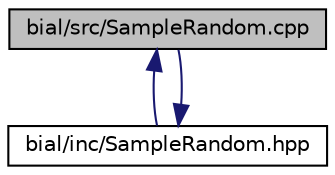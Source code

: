 digraph "bial/src/SampleRandom.cpp"
{
  edge [fontname="Helvetica",fontsize="10",labelfontname="Helvetica",labelfontsize="10"];
  node [fontname="Helvetica",fontsize="10",shape=record];
  Node1 [label="bial/src/SampleRandom.cpp",height=0.2,width=0.4,color="black", fillcolor="grey75", style="filled", fontcolor="black"];
  Node1 -> Node2 [dir="back",color="midnightblue",fontsize="10",style="solid",fontname="Helvetica"];
  Node2 [label="bial/inc/SampleRandom.hpp",height=0.2,width=0.4,color="black", fillcolor="white", style="filled",URL="$_sample_random_8hpp.html"];
  Node2 -> Node1 [dir="back",color="midnightblue",fontsize="10",style="solid",fontname="Helvetica"];
}
